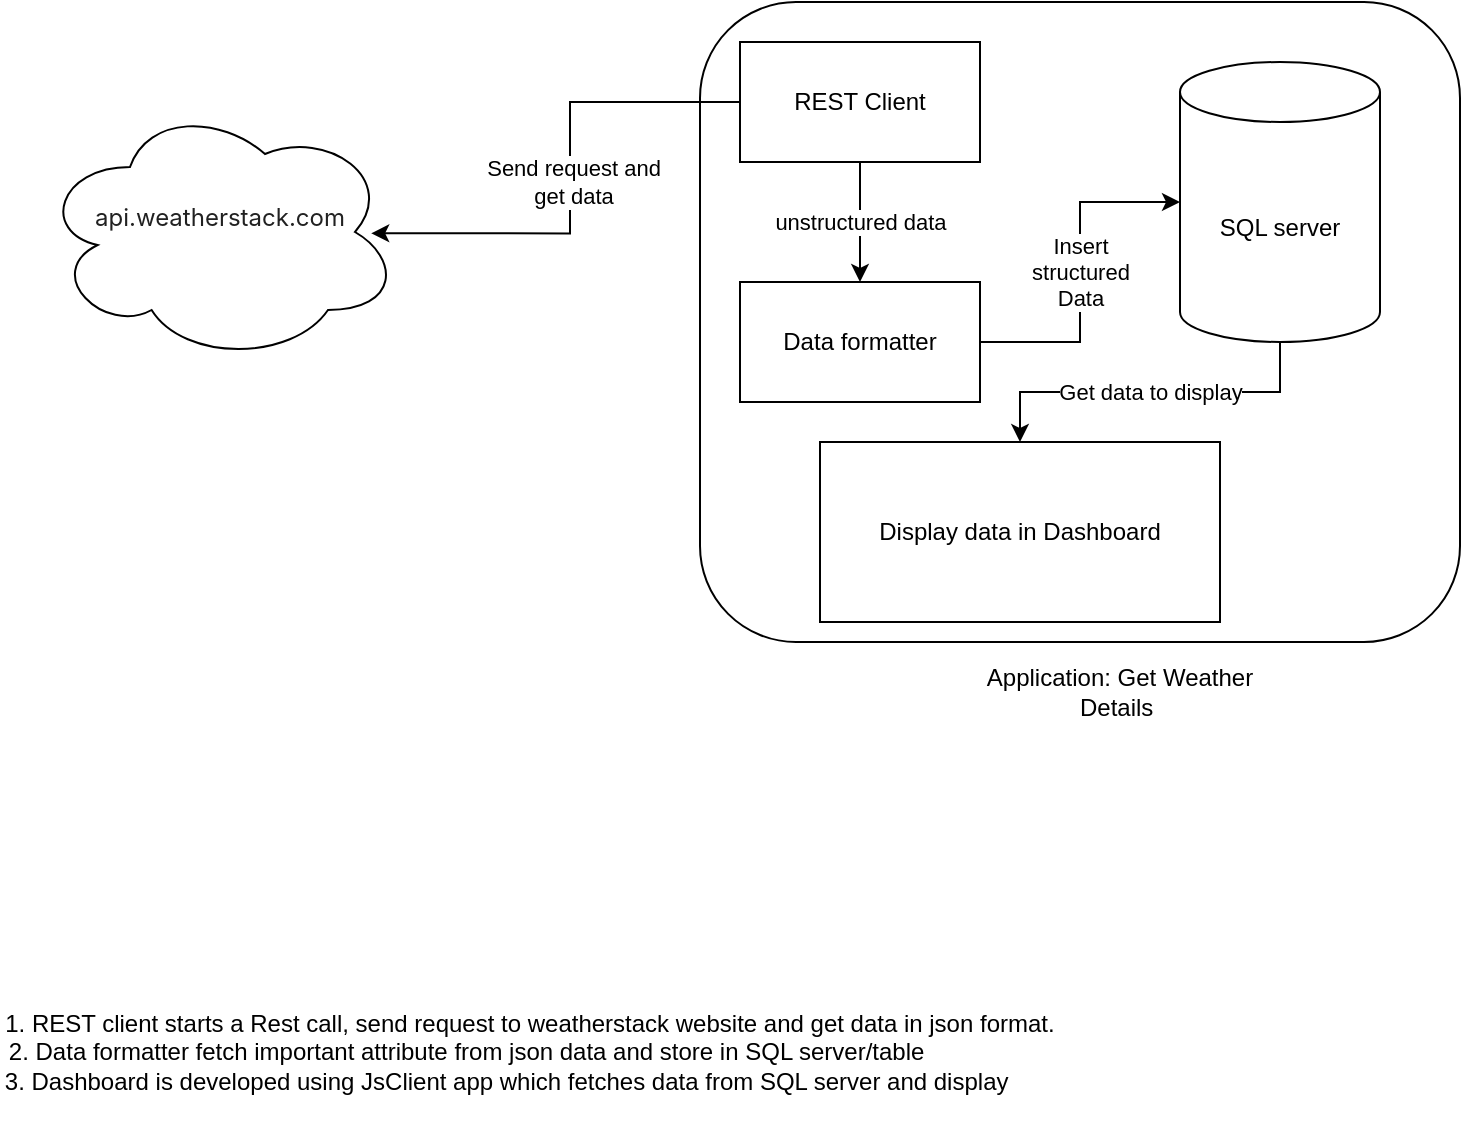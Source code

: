 <mxfile version="20.8.10" type="device"><diagram name="Page-1" id="nvoa7F2FVrsOwVJySqOP"><mxGraphModel dx="1290" dy="621" grid="1" gridSize="10" guides="1" tooltips="1" connect="1" arrows="1" fold="1" page="1" pageScale="1" pageWidth="850" pageHeight="1100" math="0" shadow="0"><root><mxCell id="0"/><mxCell id="1" parent="0"/><mxCell id="Kdnnh7wFnB95wbzPnabX-6" value="&#10;&lt;span style=&quot;color: rgb(33, 33, 33); font-family: Inter, OpenSans, Helvetica, Arial, sans-serif; font-size: 12px; font-style: normal; font-variant-ligatures: normal; font-variant-caps: normal; font-weight: 400; letter-spacing: normal; orphans: 2; text-align: left; text-indent: 0px; text-transform: none; widows: 2; word-spacing: 0px; -webkit-text-stroke-width: 0px; background-color: rgb(255, 255, 255); text-decoration-thickness: initial; text-decoration-style: initial; text-decoration-color: initial; float: none; display: inline !important;&quot;&gt;api.weatherstack.com&lt;/span&gt;&#10;&#10;" style="ellipse;shape=cloud;whiteSpace=wrap;html=1;" vertex="1" parent="1"><mxGeometry x="70" y="160" width="180" height="130" as="geometry"/></mxCell><mxCell id="Kdnnh7wFnB95wbzPnabX-7" value="" style="rounded=1;whiteSpace=wrap;html=1;" vertex="1" parent="1"><mxGeometry x="400" y="110" width="380" height="320" as="geometry"/></mxCell><mxCell id="Kdnnh7wFnB95wbzPnabX-10" value="&amp;nbsp;Send request and&lt;br&gt;&amp;nbsp;get data" style="edgeStyle=orthogonalEdgeStyle;rounded=0;orthogonalLoop=1;jettySize=auto;html=1;exitX=0;exitY=0.5;exitDx=0;exitDy=0;entryX=0.92;entryY=0.505;entryDx=0;entryDy=0;entryPerimeter=0;" edge="1" parent="1" source="Kdnnh7wFnB95wbzPnabX-9" target="Kdnnh7wFnB95wbzPnabX-6"><mxGeometry relative="1" as="geometry"/></mxCell><mxCell id="Kdnnh7wFnB95wbzPnabX-14" value="unstructured data" style="edgeStyle=orthogonalEdgeStyle;rounded=0;orthogonalLoop=1;jettySize=auto;html=1;exitX=0.5;exitY=1;exitDx=0;exitDy=0;" edge="1" parent="1" source="Kdnnh7wFnB95wbzPnabX-9" target="Kdnnh7wFnB95wbzPnabX-13"><mxGeometry relative="1" as="geometry"/></mxCell><mxCell id="Kdnnh7wFnB95wbzPnabX-9" value="REST Client" style="rounded=0;whiteSpace=wrap;html=1;" vertex="1" parent="1"><mxGeometry x="420" y="130" width="120" height="60" as="geometry"/></mxCell><mxCell id="Kdnnh7wFnB95wbzPnabX-11" value="Application: Get Weather Details&amp;nbsp;" style="text;html=1;strokeColor=none;fillColor=none;align=center;verticalAlign=middle;whiteSpace=wrap;rounded=0;" vertex="1" parent="1"><mxGeometry x="540" y="440" width="140" height="30" as="geometry"/></mxCell><mxCell id="Kdnnh7wFnB95wbzPnabX-16" value="Insert &lt;br&gt;structured&lt;br&gt;Data" style="edgeStyle=orthogonalEdgeStyle;rounded=0;orthogonalLoop=1;jettySize=auto;html=1;exitX=1;exitY=0.5;exitDx=0;exitDy=0;entryX=0;entryY=0.5;entryDx=0;entryDy=0;entryPerimeter=0;" edge="1" parent="1" source="Kdnnh7wFnB95wbzPnabX-13" target="Kdnnh7wFnB95wbzPnabX-15"><mxGeometry relative="1" as="geometry"/></mxCell><mxCell id="Kdnnh7wFnB95wbzPnabX-13" value="Data formatter" style="rounded=0;whiteSpace=wrap;html=1;" vertex="1" parent="1"><mxGeometry x="420" y="250" width="120" height="60" as="geometry"/></mxCell><mxCell id="Kdnnh7wFnB95wbzPnabX-18" value="Get data to display" style="edgeStyle=orthogonalEdgeStyle;rounded=0;orthogonalLoop=1;jettySize=auto;html=1;exitX=0.5;exitY=1;exitDx=0;exitDy=0;exitPerimeter=0;entryX=0.5;entryY=0;entryDx=0;entryDy=0;" edge="1" parent="1" source="Kdnnh7wFnB95wbzPnabX-15" target="Kdnnh7wFnB95wbzPnabX-17"><mxGeometry relative="1" as="geometry"/></mxCell><mxCell id="Kdnnh7wFnB95wbzPnabX-15" value="SQL server" style="shape=cylinder3;whiteSpace=wrap;html=1;boundedLbl=1;backgroundOutline=1;size=15;" vertex="1" parent="1"><mxGeometry x="640" y="140" width="100" height="140" as="geometry"/></mxCell><mxCell id="Kdnnh7wFnB95wbzPnabX-17" value="Display data in Dashboard" style="rounded=0;whiteSpace=wrap;html=1;" vertex="1" parent="1"><mxGeometry x="460" y="330" width="200" height="90" as="geometry"/></mxCell><mxCell id="Kdnnh7wFnB95wbzPnabX-20" value="1. REST client starts a Rest call, send request to weatherstack website and get data in json format.&lt;br&gt;2. Data formatter fetch important attribute from json data and store in SQL server/table&amp;nbsp; &amp;nbsp; &amp;nbsp; &amp;nbsp; &amp;nbsp; &amp;nbsp; &amp;nbsp; &amp;nbsp; &amp;nbsp; &amp;nbsp;&lt;br&gt;3. Dashboard is developed using JsClient app which fetches data from SQL server and display&amp;nbsp; &amp;nbsp; &amp;nbsp; &amp;nbsp;" style="text;html=1;strokeColor=none;fillColor=none;align=center;verticalAlign=middle;whiteSpace=wrap;rounded=0;" vertex="1" parent="1"><mxGeometry x="50" y="590" width="530" height="90" as="geometry"/></mxCell></root></mxGraphModel></diagram></mxfile>